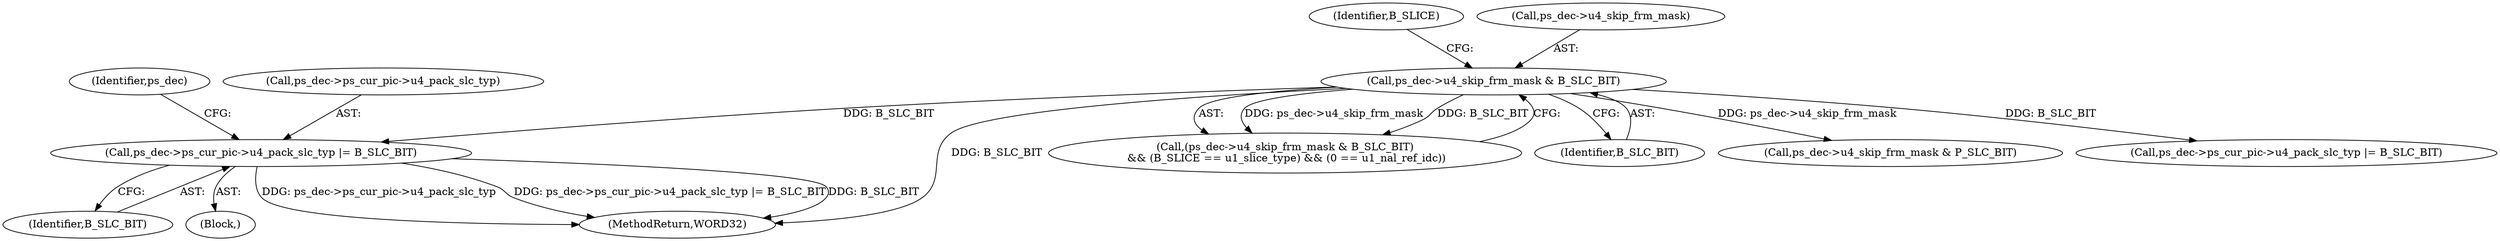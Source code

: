 digraph "0_Android_6c327afb263837bc90760c55c6605b26161a4eb9_0@pointer" {
"1001845" [label="(Call,ps_dec->ps_cur_pic->u4_pack_slc_typ |= B_SLC_BIT)"];
"1001815" [label="(Call,ps_dec->u4_skip_frm_mask & B_SLC_BIT)"];
"1001814" [label="(Call,(ps_dec->u4_skip_frm_mask & B_SLC_BIT)\n && (B_SLICE == u1_slice_type) && (0 == u1_nal_ref_idc))"];
"1001845" [label="(Call,ps_dec->ps_cur_pic->u4_pack_slc_typ |= B_SLC_BIT)"];
"1001822" [label="(Identifier,B_SLICE)"];
"1001815" [label="(Call,ps_dec->u4_skip_frm_mask & B_SLC_BIT)"];
"1001854" [label="(Identifier,ps_dec)"];
"1001846" [label="(Call,ps_dec->ps_cur_pic->u4_pack_slc_typ)"];
"1001819" [label="(Identifier,B_SLC_BIT)"];
"1001851" [label="(Identifier,B_SLC_BIT)"];
"1001830" [label="(Call,ps_dec->u4_skip_frm_mask & P_SLC_BIT)"];
"1001816" [label="(Call,ps_dec->u4_skip_frm_mask)"];
"1001844" [label="(Block,)"];
"1002481" [label="(Call,ps_dec->ps_cur_pic->u4_pack_slc_typ |= B_SLC_BIT)"];
"1002606" [label="(MethodReturn,WORD32)"];
"1001845" -> "1001844"  [label="AST: "];
"1001845" -> "1001851"  [label="CFG: "];
"1001846" -> "1001845"  [label="AST: "];
"1001851" -> "1001845"  [label="AST: "];
"1001854" -> "1001845"  [label="CFG: "];
"1001845" -> "1002606"  [label="DDG: ps_dec->ps_cur_pic->u4_pack_slc_typ"];
"1001845" -> "1002606"  [label="DDG: ps_dec->ps_cur_pic->u4_pack_slc_typ |= B_SLC_BIT"];
"1001845" -> "1002606"  [label="DDG: B_SLC_BIT"];
"1001815" -> "1001845"  [label="DDG: B_SLC_BIT"];
"1001815" -> "1001814"  [label="AST: "];
"1001815" -> "1001819"  [label="CFG: "];
"1001816" -> "1001815"  [label="AST: "];
"1001819" -> "1001815"  [label="AST: "];
"1001822" -> "1001815"  [label="CFG: "];
"1001814" -> "1001815"  [label="CFG: "];
"1001815" -> "1002606"  [label="DDG: B_SLC_BIT"];
"1001815" -> "1001814"  [label="DDG: ps_dec->u4_skip_frm_mask"];
"1001815" -> "1001814"  [label="DDG: B_SLC_BIT"];
"1001815" -> "1001830"  [label="DDG: ps_dec->u4_skip_frm_mask"];
"1001815" -> "1002481"  [label="DDG: B_SLC_BIT"];
}
